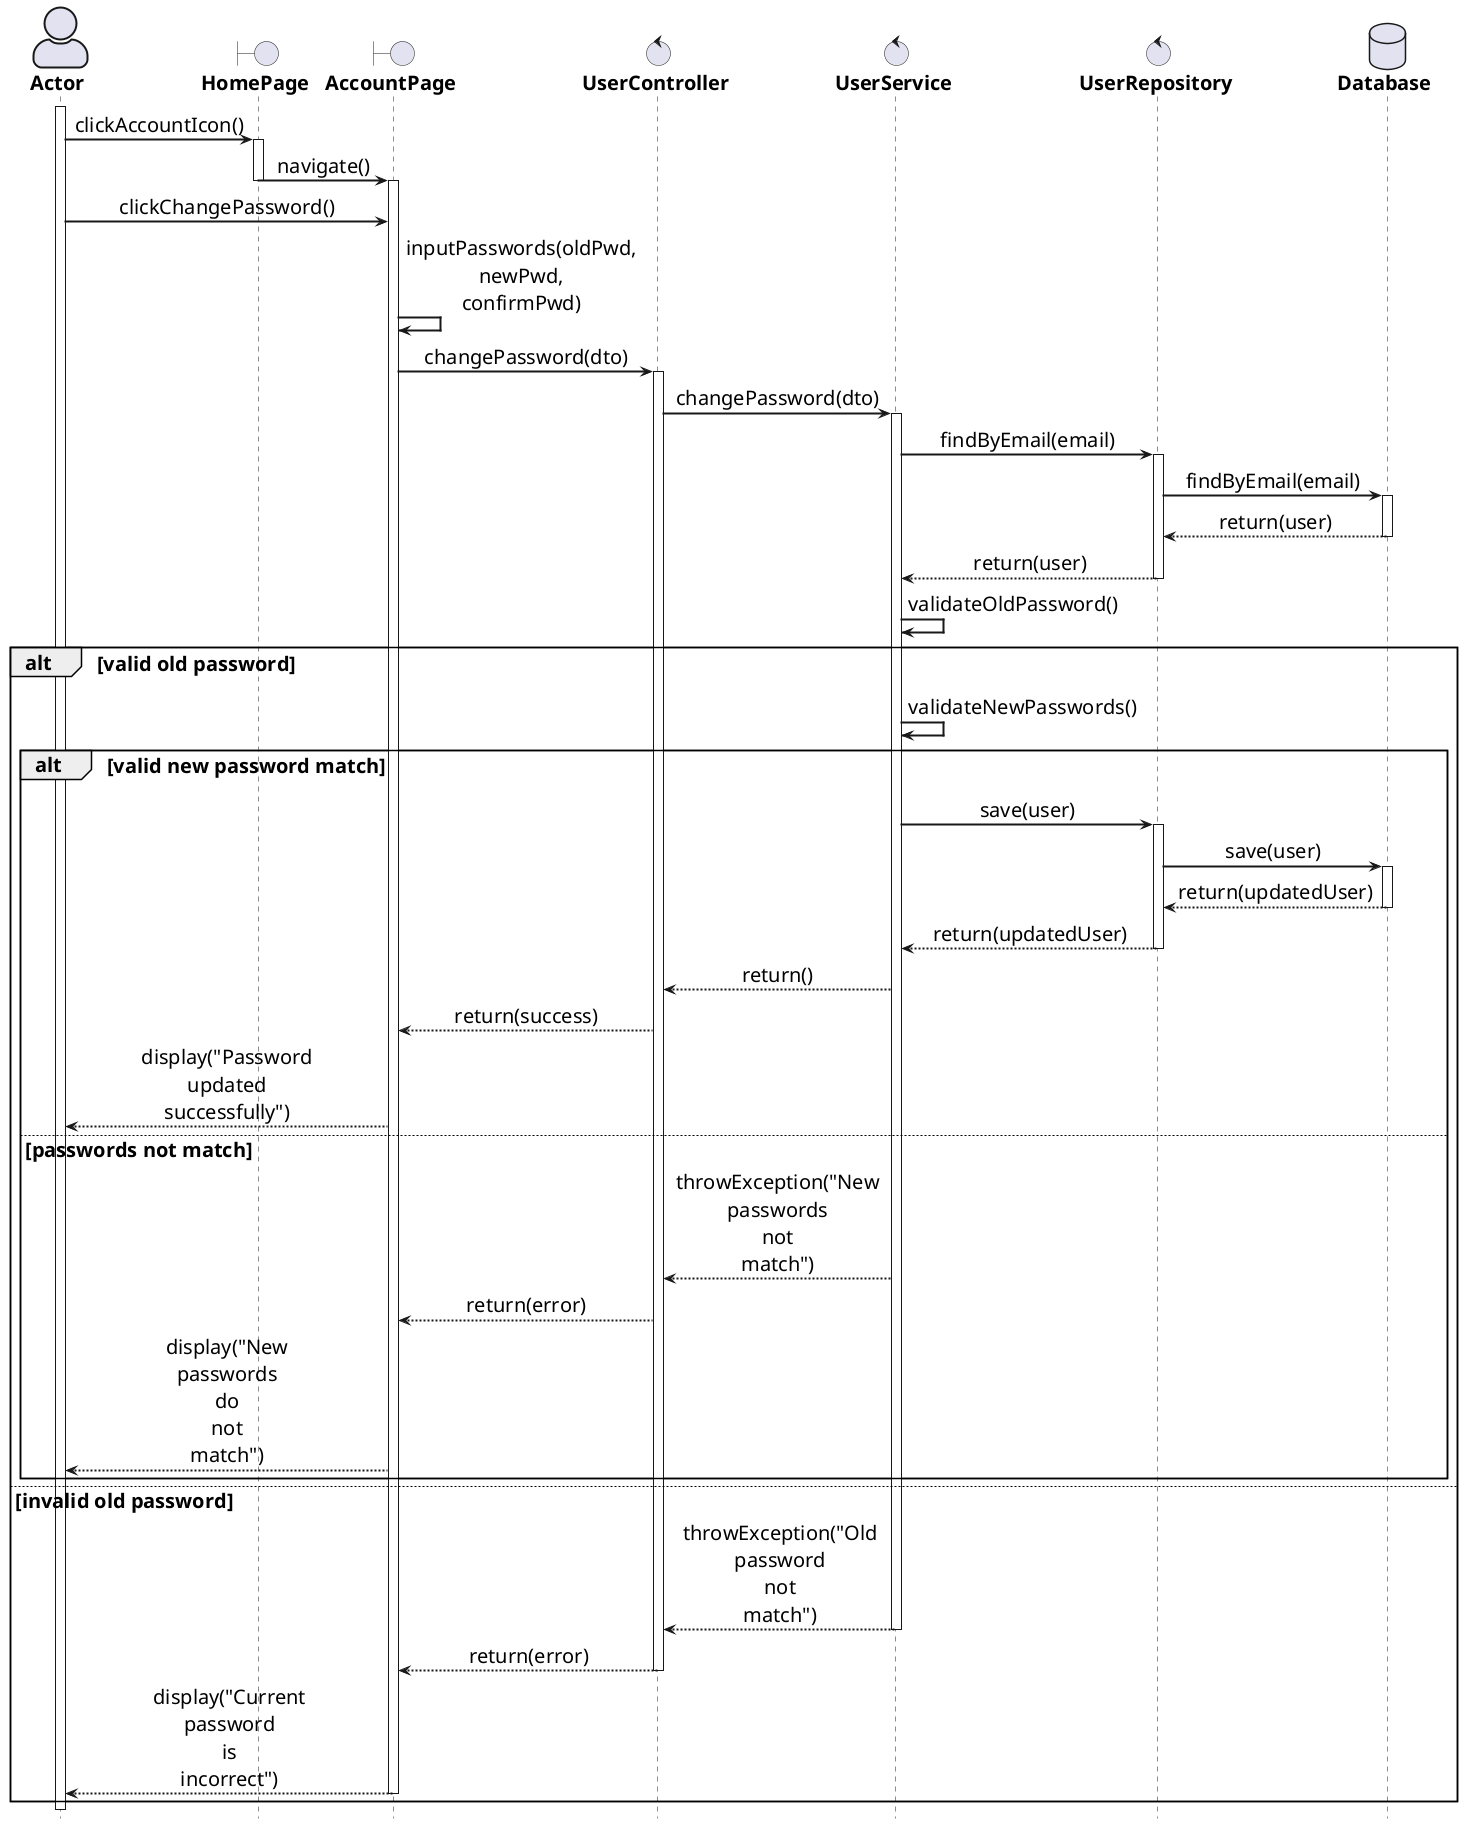 @startuml

' General configuration
skinparam defaultFontSize 20
skinparam maxMessageSize 60
skinparam sequenceMessageAlign center

' Actor style configuration
skinparam actorStyle awesome

' Arrow and border thickness configuration
skinparam {
    ArrowThickness 2
    ParticipantBorderThickness 2
    ActorBorderThickness 2
    LifeLineBorderThickness 2
    ActivationBorderThickness 2
}

' Life line color configuration
skinparam LifeLineBorderColor black

' Font style configuration for components
skinparam {
    actorFontStyle bold
    boundaryFontStyle bold
    controlFontStyle bold
    entityFontStyle bold
    databaseFontStyle bold
}

' Define components
actor "Actor" as actor
boundary "HomePage" as homePage
boundary "AccountPage" as accountPage
control "UserController" as controller
control "UserService" as service
control "UserRepository" as repo
database "Database" as db

' Start processing flow
activate actor
actor -> homePage: clickAccountIcon()
activate homePage

homePage -> accountPage: navigate()
deactivate homePage
activate accountPage

actor -> accountPage: clickChangePassword()
accountPage -> accountPage: inputPasswords(oldPwd, newPwd, confirmPwd)
accountPage -> controller: changePassword(dto)
activate controller

controller -> service: changePassword(dto)
activate service

service -> repo: findByEmail(email)
activate repo
repo -> db: findByEmail(email)
activate db
db --> repo: return(user)
deactivate db
repo --> service: return(user)
deactivate repo

service -> service: validateOldPassword()

alt valid old password
    service -> service: validateNewPasswords()
    alt valid new password match
        service -> repo: save(user)
        activate repo
        repo -> db: save(user)
        activate db
        db --> repo: return(updatedUser)
        deactivate db
        repo --> service: return(updatedUser)
        deactivate repo
        
        service --> controller: return()
        controller --> accountPage: return(success)
        accountPage --> actor: display("Password updated successfully")
    else passwords not match
        service --> controller: throwException("New passwords not match")
        controller --> accountPage: return(error)
        accountPage --> actor: display("New passwords do not match")
    end
else invalid old password
    service --> controller: throwException("Old password not match")
    deactivate service
    controller --> accountPage: return(error)
    deactivate controller
    accountPage --> actor: display("Current password is incorrect")
    deactivate accountPage
end

deactivate accountPage

hide footbox
@enduml
